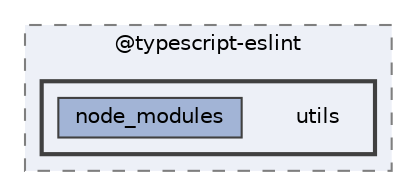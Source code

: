digraph "pkiclassroomrescheduler/src/main/frontend/node_modules/@typescript-eslint/utils"
{
 // LATEX_PDF_SIZE
  bgcolor="transparent";
  edge [fontname=Helvetica,fontsize=10,labelfontname=Helvetica,labelfontsize=10];
  node [fontname=Helvetica,fontsize=10,shape=box,height=0.2,width=0.4];
  compound=true
  subgraph clusterdir_68e8f995fcc5380f81b55e0482476f79 {
    graph [ bgcolor="#edf0f7", pencolor="grey50", label="@typescript-eslint", fontname=Helvetica,fontsize=10 style="filled,dashed", URL="dir_68e8f995fcc5380f81b55e0482476f79.html",tooltip=""]
  subgraph clusterdir_06956c339785cad62116b26d664daea9 {
    graph [ bgcolor="#edf0f7", pencolor="grey25", label="", fontname=Helvetica,fontsize=10 style="filled,bold", URL="dir_06956c339785cad62116b26d664daea9.html",tooltip=""]
    dir_06956c339785cad62116b26d664daea9 [shape=plaintext, label="utils"];
  dir_686e902727d16c2f05a6bc9c21935305 [label="node_modules", fillcolor="#a2b4d6", color="grey25", style="filled", URL="dir_686e902727d16c2f05a6bc9c21935305.html",tooltip=""];
  }
  }
}
